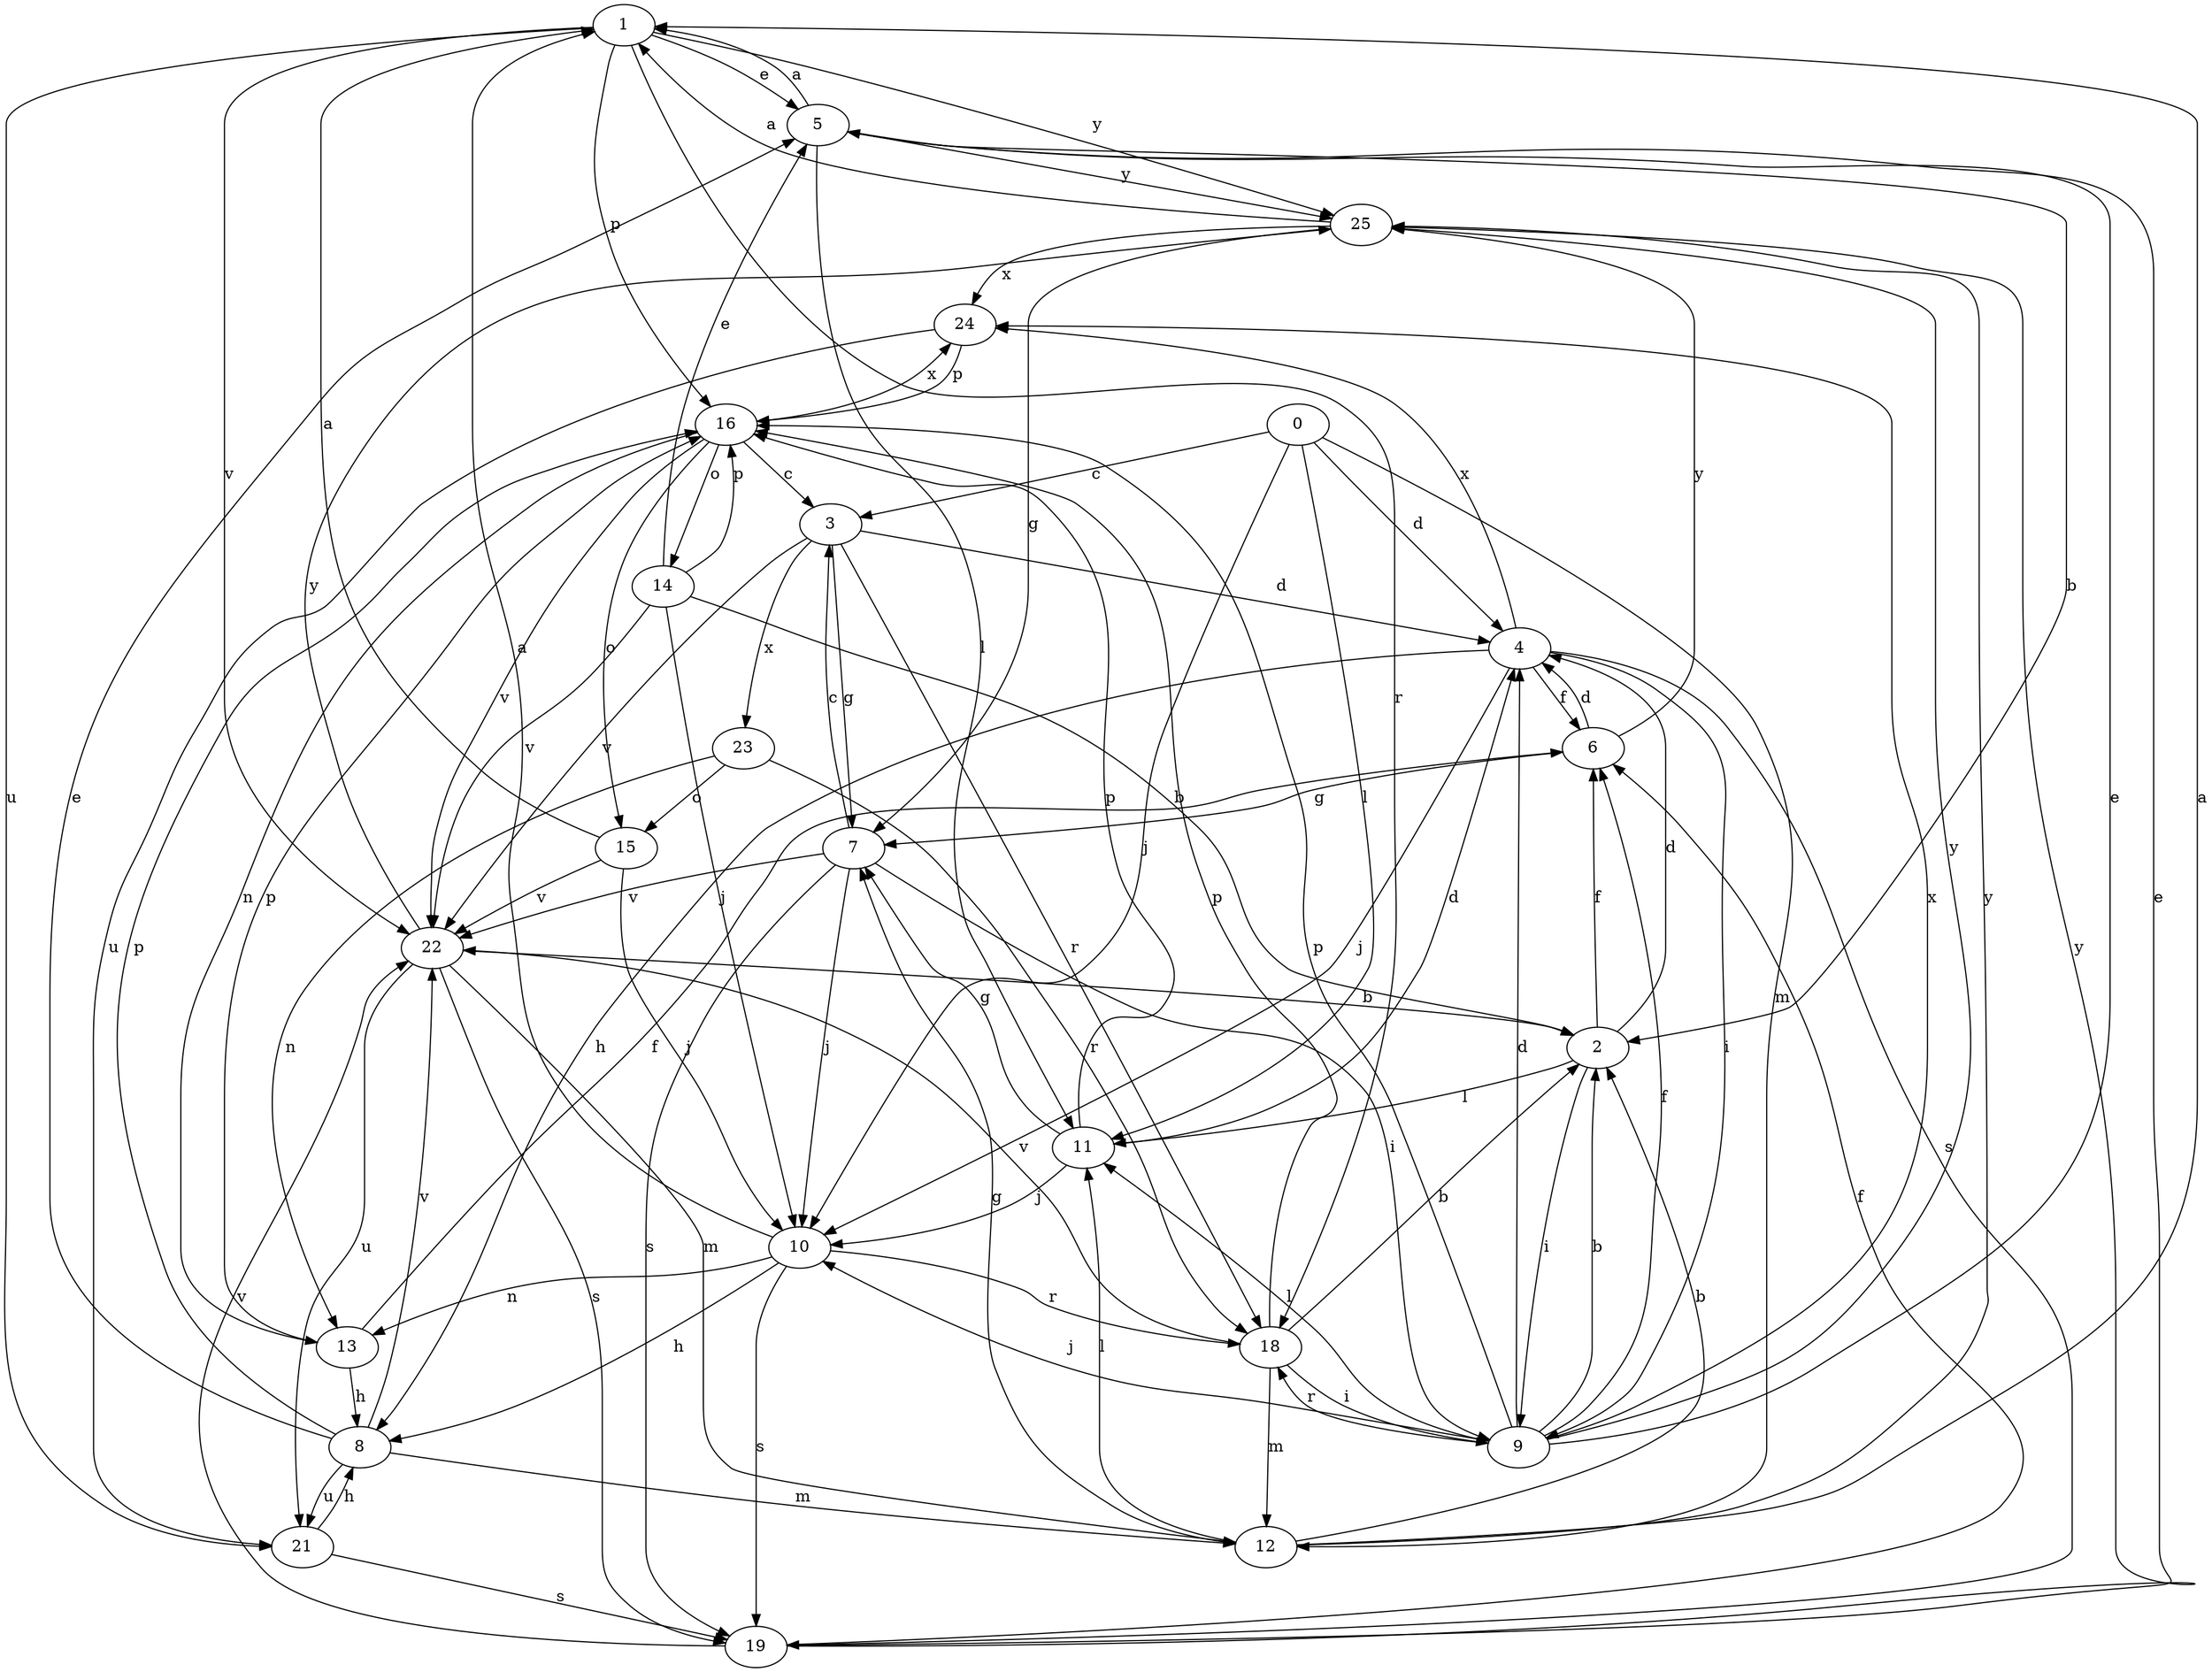 strict digraph  {
1;
2;
3;
4;
5;
6;
7;
8;
9;
10;
11;
12;
13;
14;
15;
16;
18;
19;
21;
22;
23;
24;
25;
0;
1 -> 5  [label=e];
1 -> 16  [label=p];
1 -> 18  [label=r];
1 -> 21  [label=u];
1 -> 22  [label=v];
1 -> 25  [label=y];
2 -> 4  [label=d];
2 -> 6  [label=f];
2 -> 9  [label=i];
2 -> 11  [label=l];
3 -> 4  [label=d];
3 -> 7  [label=g];
3 -> 18  [label=r];
3 -> 22  [label=v];
3 -> 23  [label=x];
4 -> 6  [label=f];
4 -> 8  [label=h];
4 -> 9  [label=i];
4 -> 10  [label=j];
4 -> 19  [label=s];
4 -> 24  [label=x];
5 -> 1  [label=a];
5 -> 2  [label=b];
5 -> 11  [label=l];
5 -> 25  [label=y];
6 -> 4  [label=d];
6 -> 7  [label=g];
6 -> 25  [label=y];
7 -> 3  [label=c];
7 -> 9  [label=i];
7 -> 10  [label=j];
7 -> 19  [label=s];
7 -> 22  [label=v];
8 -> 5  [label=e];
8 -> 12  [label=m];
8 -> 16  [label=p];
8 -> 21  [label=u];
8 -> 22  [label=v];
9 -> 2  [label=b];
9 -> 4  [label=d];
9 -> 5  [label=e];
9 -> 6  [label=f];
9 -> 10  [label=j];
9 -> 11  [label=l];
9 -> 16  [label=p];
9 -> 18  [label=r];
9 -> 24  [label=x];
9 -> 25  [label=y];
10 -> 1  [label=a];
10 -> 8  [label=h];
10 -> 13  [label=n];
10 -> 18  [label=r];
10 -> 19  [label=s];
11 -> 4  [label=d];
11 -> 7  [label=g];
11 -> 10  [label=j];
11 -> 16  [label=p];
12 -> 1  [label=a];
12 -> 2  [label=b];
12 -> 7  [label=g];
12 -> 11  [label=l];
12 -> 25  [label=y];
13 -> 6  [label=f];
13 -> 8  [label=h];
13 -> 16  [label=p];
14 -> 2  [label=b];
14 -> 5  [label=e];
14 -> 10  [label=j];
14 -> 16  [label=p];
14 -> 22  [label=v];
15 -> 1  [label=a];
15 -> 10  [label=j];
15 -> 22  [label=v];
16 -> 3  [label=c];
16 -> 13  [label=n];
16 -> 14  [label=o];
16 -> 15  [label=o];
16 -> 22  [label=v];
16 -> 24  [label=x];
18 -> 2  [label=b];
18 -> 9  [label=i];
18 -> 12  [label=m];
18 -> 16  [label=p];
18 -> 22  [label=v];
19 -> 5  [label=e];
19 -> 6  [label=f];
19 -> 22  [label=v];
19 -> 25  [label=y];
21 -> 8  [label=h];
21 -> 19  [label=s];
22 -> 2  [label=b];
22 -> 12  [label=m];
22 -> 19  [label=s];
22 -> 21  [label=u];
22 -> 25  [label=y];
23 -> 13  [label=n];
23 -> 15  [label=o];
23 -> 18  [label=r];
24 -> 16  [label=p];
24 -> 21  [label=u];
25 -> 1  [label=a];
25 -> 7  [label=g];
25 -> 24  [label=x];
0 -> 3  [label=c];
0 -> 4  [label=d];
0 -> 10  [label=j];
0 -> 11  [label=l];
0 -> 12  [label=m];
}
